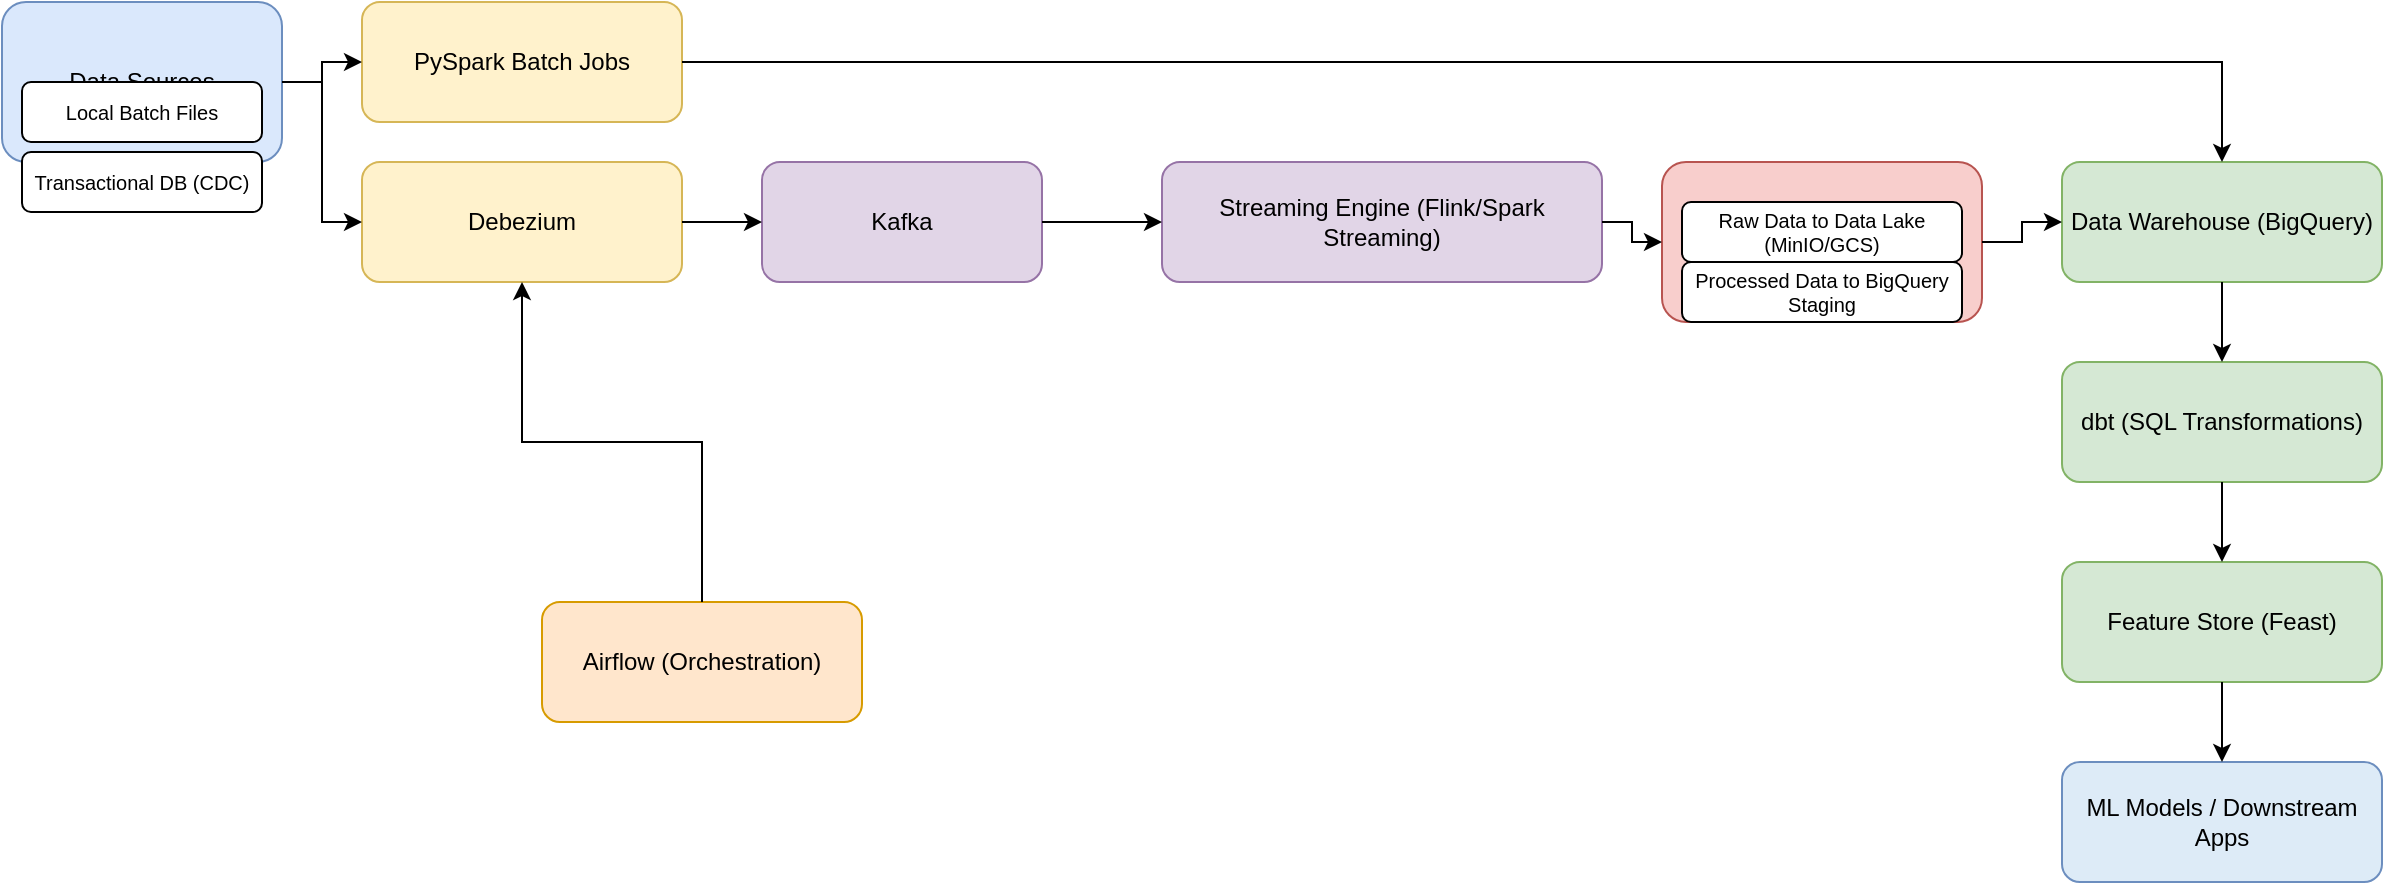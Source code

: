 <mxfile>
    <diagram id="5OW3BGeqKOvlvghJNmgx" name="Final Architecture">
        <mxGraphModel dx="790" dy="500" grid="1" gridSize="10" guides="1" tooltips="1" connect="1" arrows="1" fold="1" page="1" pageScale="1" pageWidth="1900" pageHeight="1400" math="0" shadow="0">
            <root>
                <mxCell id="0"/>
                <mxCell id="1" parent="0"/>
                <mxCell id="8" value="Data Sources" style="rounded=1;whiteSpace=wrap;html=1;fillColor=#DAE8FC;strokeColor=#6C8EBF;fontSize=12;" vertex="1" parent="1">
                    <mxGeometry x="20" y="20" width="140" height="80" as="geometry"/>
                </mxCell>
                <mxCell id="9" value="Local Batch Files" style="rounded=1;whiteSpace=wrap;html=1;fillColor=#FFFFFF;strokeColor=#000000;fontSize=10;" vertex="1" parent="8">
                    <mxGeometry x="10" y="40" width="120" height="30" as="geometry"/>
                </mxCell>
                <mxCell id="10" value="Transactional DB (CDC)" style="rounded=1;whiteSpace=wrap;html=1;fillColor=#FFFFFF;strokeColor=#000000;fontSize=10;" vertex="1" parent="8">
                    <mxGeometry x="10" y="75" width="120" height="30" as="geometry"/>
                </mxCell>
                <mxCell id="11" value="PySpark Batch Jobs" style="rounded=1;whiteSpace=wrap;html=1;fillColor=#FFF2CC;strokeColor=#D6B656;fontSize=12;" vertex="1" parent="1">
                    <mxGeometry x="200" y="20" width="160" height="60" as="geometry"/>
                </mxCell>
                <mxCell id="12" value="Debezium" style="rounded=1;whiteSpace=wrap;html=1;fillColor=#FFF2CC;strokeColor=#D6B656;fontSize=12;" vertex="1" parent="1">
                    <mxGeometry x="200" y="100" width="160" height="60" as="geometry"/>
                </mxCell>
                <mxCell id="13" value="Airflow (Orchestration)" style="rounded=1;whiteSpace=wrap;html=1;fillColor=#FFE6CC;strokeColor=#D79B00;fontSize=12;" vertex="1" parent="1">
                    <mxGeometry x="290" y="320" width="160" height="60" as="geometry"/>
                </mxCell>
                <mxCell id="14" value="Kafka" style="rounded=1;whiteSpace=wrap;html=1;fillColor=#E1D5E7;strokeColor=#9673A6;fontSize=12;" vertex="1" parent="1">
                    <mxGeometry x="400" y="100" width="140" height="60" as="geometry"/>
                </mxCell>
                <mxCell id="15" value="Streaming Engine (Flink/Spark Streaming)" style="rounded=1;whiteSpace=wrap;html=1;fillColor=#E1D5E7;strokeColor=#9673A6;fontSize=12;" vertex="1" parent="1">
                    <mxGeometry x="600" y="100" width="220" height="60" as="geometry"/>
                </mxCell>
                <mxCell id="16" value="Dual-Sink Output" style="rounded=1;whiteSpace=wrap;html=1;fillColor=#F8CECC;strokeColor=#B85450;fontSize=12;" vertex="1" parent="1">
                    <mxGeometry x="850" y="100" width="160" height="80" as="geometry"/>
                </mxCell>
                <mxCell id="17" value="Raw Data to Data Lake (MinIO/GCS)" style="rounded=1;whiteSpace=wrap;html=1;fillColor=#FFFFFF;strokeColor=#000000;fontSize=10;" vertex="1" parent="16">
                    <mxGeometry x="10" y="20" width="140" height="30" as="geometry"/>
                </mxCell>
                <mxCell id="18" value="Processed Data to BigQuery Staging" style="rounded=1;whiteSpace=wrap;html=1;fillColor=#FFFFFF;strokeColor=#000000;fontSize=10;" vertex="1" parent="16">
                    <mxGeometry x="10" y="50" width="140" height="30" as="geometry"/>
                </mxCell>
                <mxCell id="19" value="Data Warehouse (BigQuery)" style="rounded=1;whiteSpace=wrap;html=1;fillColor=#D5E8D4;strokeColor=#82B366;fontSize=12;" vertex="1" parent="1">
                    <mxGeometry x="1050" y="100" width="160" height="60" as="geometry"/>
                </mxCell>
                <mxCell id="20" value="dbt (SQL Transformations)" style="rounded=1;whiteSpace=wrap;html=1;fillColor=#D5E8D4;strokeColor=#82B366;fontSize=12;" vertex="1" parent="1">
                    <mxGeometry x="1050" y="200" width="160" height="60" as="geometry"/>
                </mxCell>
                <mxCell id="21" value="Feature Store (Feast)" style="rounded=1;whiteSpace=wrap;html=1;fillColor=#D5E8D4;strokeColor=#82B366;fontSize=12;" vertex="1" parent="1">
                    <mxGeometry x="1050" y="300" width="160" height="60" as="geometry"/>
                </mxCell>
                <mxCell id="22" value="ML Models / Downstream Apps" style="rounded=1;whiteSpace=wrap;html=1;fillColor=#DDEBF7;strokeColor=#6C8EBF;fontSize=12;" vertex="1" parent="1">
                    <mxGeometry x="1050" y="400" width="160" height="60" as="geometry"/>
                </mxCell>
                <mxCell id="23" style="edgeStyle=orthogonalEdgeStyle;rounded=0;html=1;strokeColor=#000000;" edge="1" parent="1" source="8" target="11">
                    <mxGeometry relative="1" as="geometry"/>
                </mxCell>
                <mxCell id="24" style="edgeStyle=orthogonalEdgeStyle;rounded=0;html=1;strokeColor=#000000;" edge="1" parent="1" source="8" target="12">
                    <mxGeometry relative="1" as="geometry"/>
                </mxCell>
                <mxCell id="25" style="edgeStyle=orthogonalEdgeStyle;rounded=0;html=1;strokeColor=#000000;" edge="1" parent="1" source="12" target="14">
                    <mxGeometry relative="1" as="geometry"/>
                </mxCell>
                <mxCell id="26" style="edgeStyle=orthogonalEdgeStyle;rounded=0;html=1;strokeColor=#000000;" edge="1" parent="1" source="14" target="15">
                    <mxGeometry relative="1" as="geometry"/>
                </mxCell>
                <mxCell id="27" style="edgeStyle=orthogonalEdgeStyle;rounded=0;html=1;strokeColor=#000000;" edge="1" parent="1" source="15" target="16">
                    <mxGeometry relative="1" as="geometry"/>
                </mxCell>
                <mxCell id="28" style="edgeStyle=orthogonalEdgeStyle;rounded=0;html=1;strokeColor=#000000;" edge="1" parent="1" source="16" target="19">
                    <mxGeometry relative="1" as="geometry"/>
                </mxCell>
                <mxCell id="29" style="edgeStyle=orthogonalEdgeStyle;rounded=0;html=1;strokeColor=#000000;" edge="1" parent="1" source="19" target="20">
                    <mxGeometry relative="1" as="geometry"/>
                </mxCell>
                <mxCell id="30" style="edgeStyle=orthogonalEdgeStyle;rounded=0;html=1;strokeColor=#000000;" edge="1" parent="1" source="20" target="21">
                    <mxGeometry relative="1" as="geometry"/>
                </mxCell>
                <mxCell id="31" style="edgeStyle=orthogonalEdgeStyle;rounded=0;html=1;strokeColor=#000000;" edge="1" parent="1" source="21" target="22">
                    <mxGeometry relative="1" as="geometry"/>
                </mxCell>
                <mxCell id="32" style="edgeStyle=orthogonalEdgeStyle;rounded=0;html=1;strokeColor=#000000;" edge="1" parent="1" source="11" target="19">
                    <mxGeometry relative="1" as="geometry"/>
                </mxCell>
                <mxCell id="34" style="edgeStyle=orthogonalEdgeStyle;rounded=0;html=1;strokeColor=#000000;" edge="1" parent="1" source="13" target="12">
                    <mxGeometry relative="1" as="geometry"/>
                </mxCell>
            </root>
        </mxGraphModel>
    </diagram>
</mxfile>